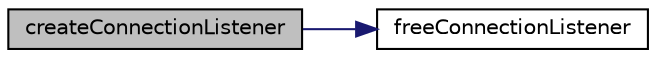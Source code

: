 digraph "createConnectionListener"
{
 // LATEX_PDF_SIZE
  edge [fontname="Helvetica",fontsize="10",labelfontname="Helvetica",labelfontsize="10"];
  node [fontname="Helvetica",fontsize="10",shape=record];
  rankdir="LR";
  Node1 [label="createConnectionListener",height=0.2,width=0.4,color="black", fillcolor="grey75", style="filled", fontcolor="black",tooltip=" "];
  Node1 -> Node2 [color="midnightblue",fontsize="10",style="solid",fontname="Helvetica"];
  Node2 [label="freeConnectionListener",height=0.2,width=0.4,color="black", fillcolor="white", style="filled",URL="$ConnectionListener_8c.html#a49f4d889996cb555ffe78ecf4584ec1a",tooltip=" "];
}
